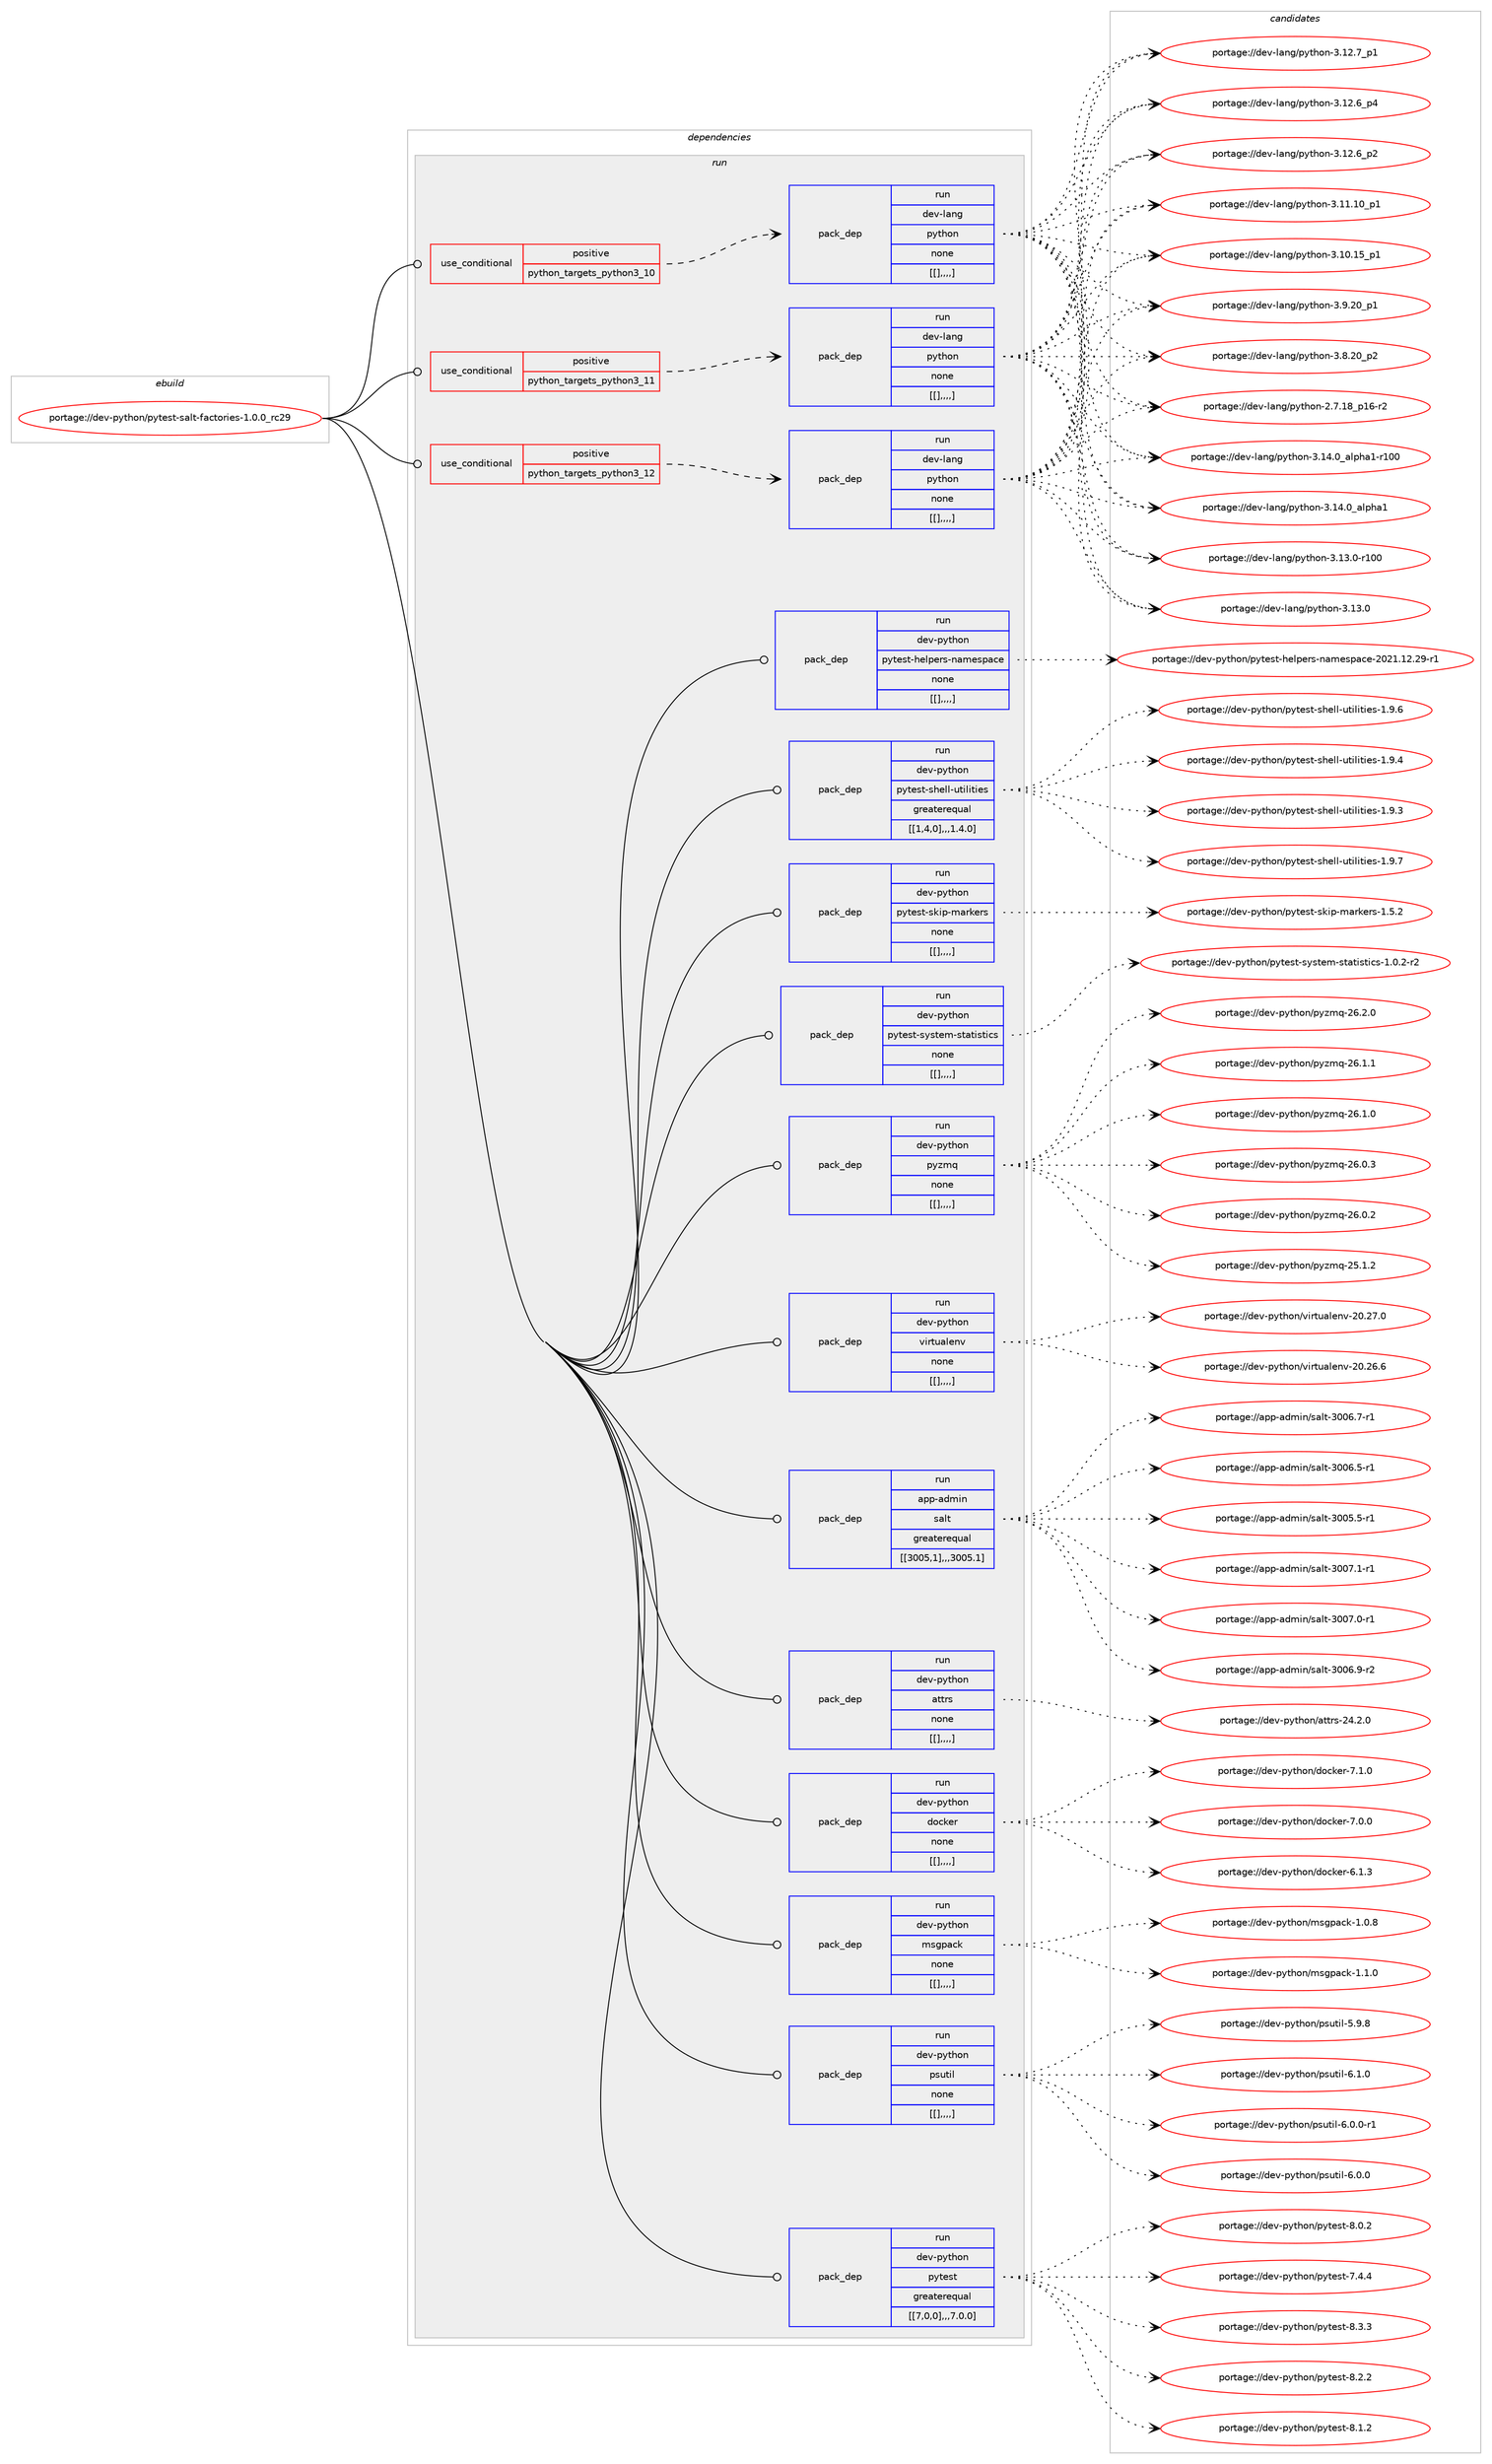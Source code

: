 digraph prolog {

# *************
# Graph options
# *************

newrank=true;
concentrate=true;
compound=true;
graph [rankdir=LR,fontname=Helvetica,fontsize=10,ranksep=1.5];#, ranksep=2.5, nodesep=0.2];
edge  [arrowhead=vee];
node  [fontname=Helvetica,fontsize=10];

# **********
# The ebuild
# **********

subgraph cluster_leftcol {
color=gray;
label=<<i>ebuild</i>>;
id [label="portage://dev-python/pytest-salt-factories-1.0.0_rc29", color=red, width=4, href="../dev-python/pytest-salt-factories-1.0.0_rc29.svg"];
}

# ****************
# The dependencies
# ****************

subgraph cluster_midcol {
color=gray;
label=<<i>dependencies</i>>;
subgraph cluster_compile {
fillcolor="#eeeeee";
style=filled;
label=<<i>compile</i>>;
}
subgraph cluster_compileandrun {
fillcolor="#eeeeee";
style=filled;
label=<<i>compile and run</i>>;
}
subgraph cluster_run {
fillcolor="#eeeeee";
style=filled;
label=<<i>run</i>>;
subgraph cond40654 {
dependency165936 [label=<<TABLE BORDER="0" CELLBORDER="1" CELLSPACING="0" CELLPADDING="4"><TR><TD ROWSPAN="3" CELLPADDING="10">use_conditional</TD></TR><TR><TD>positive</TD></TR><TR><TD>python_targets_python3_10</TD></TR></TABLE>>, shape=none, color=red];
subgraph pack123968 {
dependency165973 [label=<<TABLE BORDER="0" CELLBORDER="1" CELLSPACING="0" CELLPADDING="4" WIDTH="220"><TR><TD ROWSPAN="6" CELLPADDING="30">pack_dep</TD></TR><TR><TD WIDTH="110">run</TD></TR><TR><TD>dev-lang</TD></TR><TR><TD>python</TD></TR><TR><TD>none</TD></TR><TR><TD>[[],,,,]</TD></TR></TABLE>>, shape=none, color=blue];
}
dependency165936:e -> dependency165973:w [weight=20,style="dashed",arrowhead="vee"];
}
id:e -> dependency165936:w [weight=20,style="solid",arrowhead="odot"];
subgraph cond40683 {
dependency165995 [label=<<TABLE BORDER="0" CELLBORDER="1" CELLSPACING="0" CELLPADDING="4"><TR><TD ROWSPAN="3" CELLPADDING="10">use_conditional</TD></TR><TR><TD>positive</TD></TR><TR><TD>python_targets_python3_11</TD></TR></TABLE>>, shape=none, color=red];
subgraph pack124000 {
dependency166014 [label=<<TABLE BORDER="0" CELLBORDER="1" CELLSPACING="0" CELLPADDING="4" WIDTH="220"><TR><TD ROWSPAN="6" CELLPADDING="30">pack_dep</TD></TR><TR><TD WIDTH="110">run</TD></TR><TR><TD>dev-lang</TD></TR><TR><TD>python</TD></TR><TR><TD>none</TD></TR><TR><TD>[[],,,,]</TD></TR></TABLE>>, shape=none, color=blue];
}
dependency165995:e -> dependency166014:w [weight=20,style="dashed",arrowhead="vee"];
}
id:e -> dependency165995:w [weight=20,style="solid",arrowhead="odot"];
subgraph cond40690 {
dependency166078 [label=<<TABLE BORDER="0" CELLBORDER="1" CELLSPACING="0" CELLPADDING="4"><TR><TD ROWSPAN="3" CELLPADDING="10">use_conditional</TD></TR><TR><TD>positive</TD></TR><TR><TD>python_targets_python3_12</TD></TR></TABLE>>, shape=none, color=red];
subgraph pack124060 {
dependency166138 [label=<<TABLE BORDER="0" CELLBORDER="1" CELLSPACING="0" CELLPADDING="4" WIDTH="220"><TR><TD ROWSPAN="6" CELLPADDING="30">pack_dep</TD></TR><TR><TD WIDTH="110">run</TD></TR><TR><TD>dev-lang</TD></TR><TR><TD>python</TD></TR><TR><TD>none</TD></TR><TR><TD>[[],,,,]</TD></TR></TABLE>>, shape=none, color=blue];
}
dependency166078:e -> dependency166138:w [weight=20,style="dashed",arrowhead="vee"];
}
id:e -> dependency166078:w [weight=20,style="solid",arrowhead="odot"];
subgraph pack124085 {
dependency166181 [label=<<TABLE BORDER="0" CELLBORDER="1" CELLSPACING="0" CELLPADDING="4" WIDTH="220"><TR><TD ROWSPAN="6" CELLPADDING="30">pack_dep</TD></TR><TR><TD WIDTH="110">run</TD></TR><TR><TD>app-admin</TD></TR><TR><TD>salt</TD></TR><TR><TD>greaterequal</TD></TR><TR><TD>[[3005,1],,,3005.1]</TD></TR></TABLE>>, shape=none, color=blue];
}
id:e -> dependency166181:w [weight=20,style="solid",arrowhead="odot"];
subgraph pack124116 {
dependency166205 [label=<<TABLE BORDER="0" CELLBORDER="1" CELLSPACING="0" CELLPADDING="4" WIDTH="220"><TR><TD ROWSPAN="6" CELLPADDING="30">pack_dep</TD></TR><TR><TD WIDTH="110">run</TD></TR><TR><TD>dev-python</TD></TR><TR><TD>attrs</TD></TR><TR><TD>none</TD></TR><TR><TD>[[],,,,]</TD></TR></TABLE>>, shape=none, color=blue];
}
id:e -> dependency166205:w [weight=20,style="solid",arrowhead="odot"];
subgraph pack124119 {
dependency166207 [label=<<TABLE BORDER="0" CELLBORDER="1" CELLSPACING="0" CELLPADDING="4" WIDTH="220"><TR><TD ROWSPAN="6" CELLPADDING="30">pack_dep</TD></TR><TR><TD WIDTH="110">run</TD></TR><TR><TD>dev-python</TD></TR><TR><TD>docker</TD></TR><TR><TD>none</TD></TR><TR><TD>[[],,,,]</TD></TR></TABLE>>, shape=none, color=blue];
}
id:e -> dependency166207:w [weight=20,style="solid",arrowhead="odot"];
subgraph pack124120 {
dependency166254 [label=<<TABLE BORDER="0" CELLBORDER="1" CELLSPACING="0" CELLPADDING="4" WIDTH="220"><TR><TD ROWSPAN="6" CELLPADDING="30">pack_dep</TD></TR><TR><TD WIDTH="110">run</TD></TR><TR><TD>dev-python</TD></TR><TR><TD>msgpack</TD></TR><TR><TD>none</TD></TR><TR><TD>[[],,,,]</TD></TR></TABLE>>, shape=none, color=blue];
}
id:e -> dependency166254:w [weight=20,style="solid",arrowhead="odot"];
subgraph pack124144 {
dependency166259 [label=<<TABLE BORDER="0" CELLBORDER="1" CELLSPACING="0" CELLPADDING="4" WIDTH="220"><TR><TD ROWSPAN="6" CELLPADDING="30">pack_dep</TD></TR><TR><TD WIDTH="110">run</TD></TR><TR><TD>dev-python</TD></TR><TR><TD>psutil</TD></TR><TR><TD>none</TD></TR><TR><TD>[[],,,,]</TD></TR></TABLE>>, shape=none, color=blue];
}
id:e -> dependency166259:w [weight=20,style="solid",arrowhead="odot"];
subgraph pack124148 {
dependency166263 [label=<<TABLE BORDER="0" CELLBORDER="1" CELLSPACING="0" CELLPADDING="4" WIDTH="220"><TR><TD ROWSPAN="6" CELLPADDING="30">pack_dep</TD></TR><TR><TD WIDTH="110">run</TD></TR><TR><TD>dev-python</TD></TR><TR><TD>pytest</TD></TR><TR><TD>greaterequal</TD></TR><TR><TD>[[7,0,0],,,7.0.0]</TD></TR></TABLE>>, shape=none, color=blue];
}
id:e -> dependency166263:w [weight=20,style="solid",arrowhead="odot"];
subgraph pack124151 {
dependency166265 [label=<<TABLE BORDER="0" CELLBORDER="1" CELLSPACING="0" CELLPADDING="4" WIDTH="220"><TR><TD ROWSPAN="6" CELLPADDING="30">pack_dep</TD></TR><TR><TD WIDTH="110">run</TD></TR><TR><TD>dev-python</TD></TR><TR><TD>pytest-helpers-namespace</TD></TR><TR><TD>none</TD></TR><TR><TD>[[],,,,]</TD></TR></TABLE>>, shape=none, color=blue];
}
id:e -> dependency166265:w [weight=20,style="solid",arrowhead="odot"];
subgraph pack124152 {
dependency166267 [label=<<TABLE BORDER="0" CELLBORDER="1" CELLSPACING="0" CELLPADDING="4" WIDTH="220"><TR><TD ROWSPAN="6" CELLPADDING="30">pack_dep</TD></TR><TR><TD WIDTH="110">run</TD></TR><TR><TD>dev-python</TD></TR><TR><TD>pytest-shell-utilities</TD></TR><TR><TD>greaterequal</TD></TR><TR><TD>[[1,4,0],,,1.4.0]</TD></TR></TABLE>>, shape=none, color=blue];
}
id:e -> dependency166267:w [weight=20,style="solid",arrowhead="odot"];
subgraph pack124155 {
dependency166406 [label=<<TABLE BORDER="0" CELLBORDER="1" CELLSPACING="0" CELLPADDING="4" WIDTH="220"><TR><TD ROWSPAN="6" CELLPADDING="30">pack_dep</TD></TR><TR><TD WIDTH="110">run</TD></TR><TR><TD>dev-python</TD></TR><TR><TD>pytest-skip-markers</TD></TR><TR><TD>none</TD></TR><TR><TD>[[],,,,]</TD></TR></TABLE>>, shape=none, color=blue];
}
id:e -> dependency166406:w [weight=20,style="solid",arrowhead="odot"];
subgraph pack124242 {
dependency166453 [label=<<TABLE BORDER="0" CELLBORDER="1" CELLSPACING="0" CELLPADDING="4" WIDTH="220"><TR><TD ROWSPAN="6" CELLPADDING="30">pack_dep</TD></TR><TR><TD WIDTH="110">run</TD></TR><TR><TD>dev-python</TD></TR><TR><TD>pytest-system-statistics</TD></TR><TR><TD>none</TD></TR><TR><TD>[[],,,,]</TD></TR></TABLE>>, shape=none, color=blue];
}
id:e -> dependency166453:w [weight=20,style="solid",arrowhead="odot"];
subgraph pack124274 {
dependency166525 [label=<<TABLE BORDER="0" CELLBORDER="1" CELLSPACING="0" CELLPADDING="4" WIDTH="220"><TR><TD ROWSPAN="6" CELLPADDING="30">pack_dep</TD></TR><TR><TD WIDTH="110">run</TD></TR><TR><TD>dev-python</TD></TR><TR><TD>pyzmq</TD></TR><TR><TD>none</TD></TR><TR><TD>[[],,,,]</TD></TR></TABLE>>, shape=none, color=blue];
}
id:e -> dependency166525:w [weight=20,style="solid",arrowhead="odot"];
subgraph pack124336 {
dependency166552 [label=<<TABLE BORDER="0" CELLBORDER="1" CELLSPACING="0" CELLPADDING="4" WIDTH="220"><TR><TD ROWSPAN="6" CELLPADDING="30">pack_dep</TD></TR><TR><TD WIDTH="110">run</TD></TR><TR><TD>dev-python</TD></TR><TR><TD>virtualenv</TD></TR><TR><TD>none</TD></TR><TR><TD>[[],,,,]</TD></TR></TABLE>>, shape=none, color=blue];
}
id:e -> dependency166552:w [weight=20,style="solid",arrowhead="odot"];
}
}

# **************
# The candidates
# **************

subgraph cluster_choices {
rank=same;
color=gray;
label=<<i>candidates</i>>;

subgraph choice124023 {
color=black;
nodesep=1;
choice100101118451089711010347112121116104111110455146495246489597108112104974945114494848 [label="portage://dev-lang/python-3.14.0_alpha1-r100", color=red, width=4,href="../dev-lang/python-3.14.0_alpha1-r100.svg"];
choice1001011184510897110103471121211161041111104551464952464895971081121049749 [label="portage://dev-lang/python-3.14.0_alpha1", color=red, width=4,href="../dev-lang/python-3.14.0_alpha1.svg"];
choice1001011184510897110103471121211161041111104551464951464845114494848 [label="portage://dev-lang/python-3.13.0-r100", color=red, width=4,href="../dev-lang/python-3.13.0-r100.svg"];
choice10010111845108971101034711212111610411111045514649514648 [label="portage://dev-lang/python-3.13.0", color=red, width=4,href="../dev-lang/python-3.13.0.svg"];
choice100101118451089711010347112121116104111110455146495046559511249 [label="portage://dev-lang/python-3.12.7_p1", color=red, width=4,href="../dev-lang/python-3.12.7_p1.svg"];
choice100101118451089711010347112121116104111110455146495046549511252 [label="portage://dev-lang/python-3.12.6_p4", color=red, width=4,href="../dev-lang/python-3.12.6_p4.svg"];
choice100101118451089711010347112121116104111110455146495046549511250 [label="portage://dev-lang/python-3.12.6_p2", color=red, width=4,href="../dev-lang/python-3.12.6_p2.svg"];
choice10010111845108971101034711212111610411111045514649494649489511249 [label="portage://dev-lang/python-3.11.10_p1", color=red, width=4,href="../dev-lang/python-3.11.10_p1.svg"];
choice10010111845108971101034711212111610411111045514649484649539511249 [label="portage://dev-lang/python-3.10.15_p1", color=red, width=4,href="../dev-lang/python-3.10.15_p1.svg"];
choice100101118451089711010347112121116104111110455146574650489511249 [label="portage://dev-lang/python-3.9.20_p1", color=red, width=4,href="../dev-lang/python-3.9.20_p1.svg"];
choice100101118451089711010347112121116104111110455146564650489511250 [label="portage://dev-lang/python-3.8.20_p2", color=red, width=4,href="../dev-lang/python-3.8.20_p2.svg"];
choice100101118451089711010347112121116104111110455046554649569511249544511450 [label="portage://dev-lang/python-2.7.18_p16-r2", color=red, width=4,href="../dev-lang/python-2.7.18_p16-r2.svg"];
dependency165973:e -> choice100101118451089711010347112121116104111110455146495246489597108112104974945114494848:w [style=dotted,weight="100"];
dependency165973:e -> choice1001011184510897110103471121211161041111104551464952464895971081121049749:w [style=dotted,weight="100"];
dependency165973:e -> choice1001011184510897110103471121211161041111104551464951464845114494848:w [style=dotted,weight="100"];
dependency165973:e -> choice10010111845108971101034711212111610411111045514649514648:w [style=dotted,weight="100"];
dependency165973:e -> choice100101118451089711010347112121116104111110455146495046559511249:w [style=dotted,weight="100"];
dependency165973:e -> choice100101118451089711010347112121116104111110455146495046549511252:w [style=dotted,weight="100"];
dependency165973:e -> choice100101118451089711010347112121116104111110455146495046549511250:w [style=dotted,weight="100"];
dependency165973:e -> choice10010111845108971101034711212111610411111045514649494649489511249:w [style=dotted,weight="100"];
dependency165973:e -> choice10010111845108971101034711212111610411111045514649484649539511249:w [style=dotted,weight="100"];
dependency165973:e -> choice100101118451089711010347112121116104111110455146574650489511249:w [style=dotted,weight="100"];
dependency165973:e -> choice100101118451089711010347112121116104111110455146564650489511250:w [style=dotted,weight="100"];
dependency165973:e -> choice100101118451089711010347112121116104111110455046554649569511249544511450:w [style=dotted,weight="100"];
}
subgraph choice124052 {
color=black;
nodesep=1;
choice100101118451089711010347112121116104111110455146495246489597108112104974945114494848 [label="portage://dev-lang/python-3.14.0_alpha1-r100", color=red, width=4,href="../dev-lang/python-3.14.0_alpha1-r100.svg"];
choice1001011184510897110103471121211161041111104551464952464895971081121049749 [label="portage://dev-lang/python-3.14.0_alpha1", color=red, width=4,href="../dev-lang/python-3.14.0_alpha1.svg"];
choice1001011184510897110103471121211161041111104551464951464845114494848 [label="portage://dev-lang/python-3.13.0-r100", color=red, width=4,href="../dev-lang/python-3.13.0-r100.svg"];
choice10010111845108971101034711212111610411111045514649514648 [label="portage://dev-lang/python-3.13.0", color=red, width=4,href="../dev-lang/python-3.13.0.svg"];
choice100101118451089711010347112121116104111110455146495046559511249 [label="portage://dev-lang/python-3.12.7_p1", color=red, width=4,href="../dev-lang/python-3.12.7_p1.svg"];
choice100101118451089711010347112121116104111110455146495046549511252 [label="portage://dev-lang/python-3.12.6_p4", color=red, width=4,href="../dev-lang/python-3.12.6_p4.svg"];
choice100101118451089711010347112121116104111110455146495046549511250 [label="portage://dev-lang/python-3.12.6_p2", color=red, width=4,href="../dev-lang/python-3.12.6_p2.svg"];
choice10010111845108971101034711212111610411111045514649494649489511249 [label="portage://dev-lang/python-3.11.10_p1", color=red, width=4,href="../dev-lang/python-3.11.10_p1.svg"];
choice10010111845108971101034711212111610411111045514649484649539511249 [label="portage://dev-lang/python-3.10.15_p1", color=red, width=4,href="../dev-lang/python-3.10.15_p1.svg"];
choice100101118451089711010347112121116104111110455146574650489511249 [label="portage://dev-lang/python-3.9.20_p1", color=red, width=4,href="../dev-lang/python-3.9.20_p1.svg"];
choice100101118451089711010347112121116104111110455146564650489511250 [label="portage://dev-lang/python-3.8.20_p2", color=red, width=4,href="../dev-lang/python-3.8.20_p2.svg"];
choice100101118451089711010347112121116104111110455046554649569511249544511450 [label="portage://dev-lang/python-2.7.18_p16-r2", color=red, width=4,href="../dev-lang/python-2.7.18_p16-r2.svg"];
dependency166014:e -> choice100101118451089711010347112121116104111110455146495246489597108112104974945114494848:w [style=dotted,weight="100"];
dependency166014:e -> choice1001011184510897110103471121211161041111104551464952464895971081121049749:w [style=dotted,weight="100"];
dependency166014:e -> choice1001011184510897110103471121211161041111104551464951464845114494848:w [style=dotted,weight="100"];
dependency166014:e -> choice10010111845108971101034711212111610411111045514649514648:w [style=dotted,weight="100"];
dependency166014:e -> choice100101118451089711010347112121116104111110455146495046559511249:w [style=dotted,weight="100"];
dependency166014:e -> choice100101118451089711010347112121116104111110455146495046549511252:w [style=dotted,weight="100"];
dependency166014:e -> choice100101118451089711010347112121116104111110455146495046549511250:w [style=dotted,weight="100"];
dependency166014:e -> choice10010111845108971101034711212111610411111045514649494649489511249:w [style=dotted,weight="100"];
dependency166014:e -> choice10010111845108971101034711212111610411111045514649484649539511249:w [style=dotted,weight="100"];
dependency166014:e -> choice100101118451089711010347112121116104111110455146574650489511249:w [style=dotted,weight="100"];
dependency166014:e -> choice100101118451089711010347112121116104111110455146564650489511250:w [style=dotted,weight="100"];
dependency166014:e -> choice100101118451089711010347112121116104111110455046554649569511249544511450:w [style=dotted,weight="100"];
}
subgraph choice124057 {
color=black;
nodesep=1;
choice100101118451089711010347112121116104111110455146495246489597108112104974945114494848 [label="portage://dev-lang/python-3.14.0_alpha1-r100", color=red, width=4,href="../dev-lang/python-3.14.0_alpha1-r100.svg"];
choice1001011184510897110103471121211161041111104551464952464895971081121049749 [label="portage://dev-lang/python-3.14.0_alpha1", color=red, width=4,href="../dev-lang/python-3.14.0_alpha1.svg"];
choice1001011184510897110103471121211161041111104551464951464845114494848 [label="portage://dev-lang/python-3.13.0-r100", color=red, width=4,href="../dev-lang/python-3.13.0-r100.svg"];
choice10010111845108971101034711212111610411111045514649514648 [label="portage://dev-lang/python-3.13.0", color=red, width=4,href="../dev-lang/python-3.13.0.svg"];
choice100101118451089711010347112121116104111110455146495046559511249 [label="portage://dev-lang/python-3.12.7_p1", color=red, width=4,href="../dev-lang/python-3.12.7_p1.svg"];
choice100101118451089711010347112121116104111110455146495046549511252 [label="portage://dev-lang/python-3.12.6_p4", color=red, width=4,href="../dev-lang/python-3.12.6_p4.svg"];
choice100101118451089711010347112121116104111110455146495046549511250 [label="portage://dev-lang/python-3.12.6_p2", color=red, width=4,href="../dev-lang/python-3.12.6_p2.svg"];
choice10010111845108971101034711212111610411111045514649494649489511249 [label="portage://dev-lang/python-3.11.10_p1", color=red, width=4,href="../dev-lang/python-3.11.10_p1.svg"];
choice10010111845108971101034711212111610411111045514649484649539511249 [label="portage://dev-lang/python-3.10.15_p1", color=red, width=4,href="../dev-lang/python-3.10.15_p1.svg"];
choice100101118451089711010347112121116104111110455146574650489511249 [label="portage://dev-lang/python-3.9.20_p1", color=red, width=4,href="../dev-lang/python-3.9.20_p1.svg"];
choice100101118451089711010347112121116104111110455146564650489511250 [label="portage://dev-lang/python-3.8.20_p2", color=red, width=4,href="../dev-lang/python-3.8.20_p2.svg"];
choice100101118451089711010347112121116104111110455046554649569511249544511450 [label="portage://dev-lang/python-2.7.18_p16-r2", color=red, width=4,href="../dev-lang/python-2.7.18_p16-r2.svg"];
dependency166138:e -> choice100101118451089711010347112121116104111110455146495246489597108112104974945114494848:w [style=dotted,weight="100"];
dependency166138:e -> choice1001011184510897110103471121211161041111104551464952464895971081121049749:w [style=dotted,weight="100"];
dependency166138:e -> choice1001011184510897110103471121211161041111104551464951464845114494848:w [style=dotted,weight="100"];
dependency166138:e -> choice10010111845108971101034711212111610411111045514649514648:w [style=dotted,weight="100"];
dependency166138:e -> choice100101118451089711010347112121116104111110455146495046559511249:w [style=dotted,weight="100"];
dependency166138:e -> choice100101118451089711010347112121116104111110455146495046549511252:w [style=dotted,weight="100"];
dependency166138:e -> choice100101118451089711010347112121116104111110455146495046549511250:w [style=dotted,weight="100"];
dependency166138:e -> choice10010111845108971101034711212111610411111045514649494649489511249:w [style=dotted,weight="100"];
dependency166138:e -> choice10010111845108971101034711212111610411111045514649484649539511249:w [style=dotted,weight="100"];
dependency166138:e -> choice100101118451089711010347112121116104111110455146574650489511249:w [style=dotted,weight="100"];
dependency166138:e -> choice100101118451089711010347112121116104111110455146564650489511250:w [style=dotted,weight="100"];
dependency166138:e -> choice100101118451089711010347112121116104111110455046554649569511249544511450:w [style=dotted,weight="100"];
}
subgraph choice124067 {
color=black;
nodesep=1;
choice9711211245971001091051104711597108116455148485546494511449 [label="portage://app-admin/salt-3007.1-r1", color=red, width=4,href="../app-admin/salt-3007.1-r1.svg"];
choice9711211245971001091051104711597108116455148485546484511449 [label="portage://app-admin/salt-3007.0-r1", color=red, width=4,href="../app-admin/salt-3007.0-r1.svg"];
choice9711211245971001091051104711597108116455148485446574511450 [label="portage://app-admin/salt-3006.9-r2", color=red, width=4,href="../app-admin/salt-3006.9-r2.svg"];
choice9711211245971001091051104711597108116455148485446554511449 [label="portage://app-admin/salt-3006.7-r1", color=red, width=4,href="../app-admin/salt-3006.7-r1.svg"];
choice9711211245971001091051104711597108116455148485446534511449 [label="portage://app-admin/salt-3006.5-r1", color=red, width=4,href="../app-admin/salt-3006.5-r1.svg"];
choice9711211245971001091051104711597108116455148485346534511449 [label="portage://app-admin/salt-3005.5-r1", color=red, width=4,href="../app-admin/salt-3005.5-r1.svg"];
dependency166181:e -> choice9711211245971001091051104711597108116455148485546494511449:w [style=dotted,weight="100"];
dependency166181:e -> choice9711211245971001091051104711597108116455148485546484511449:w [style=dotted,weight="100"];
dependency166181:e -> choice9711211245971001091051104711597108116455148485446574511450:w [style=dotted,weight="100"];
dependency166181:e -> choice9711211245971001091051104711597108116455148485446554511449:w [style=dotted,weight="100"];
dependency166181:e -> choice9711211245971001091051104711597108116455148485446534511449:w [style=dotted,weight="100"];
dependency166181:e -> choice9711211245971001091051104711597108116455148485346534511449:w [style=dotted,weight="100"];
}
subgraph choice124082 {
color=black;
nodesep=1;
choice10010111845112121116104111110479711611611411545505246504648 [label="portage://dev-python/attrs-24.2.0", color=red, width=4,href="../dev-python/attrs-24.2.0.svg"];
dependency166205:e -> choice10010111845112121116104111110479711611611411545505246504648:w [style=dotted,weight="100"];
}
subgraph choice124086 {
color=black;
nodesep=1;
choice100101118451121211161041111104710011199107101114455546494648 [label="portage://dev-python/docker-7.1.0", color=red, width=4,href="../dev-python/docker-7.1.0.svg"];
choice100101118451121211161041111104710011199107101114455546484648 [label="portage://dev-python/docker-7.0.0", color=red, width=4,href="../dev-python/docker-7.0.0.svg"];
choice100101118451121211161041111104710011199107101114455446494651 [label="portage://dev-python/docker-6.1.3", color=red, width=4,href="../dev-python/docker-6.1.3.svg"];
dependency166207:e -> choice100101118451121211161041111104710011199107101114455546494648:w [style=dotted,weight="100"];
dependency166207:e -> choice100101118451121211161041111104710011199107101114455546484648:w [style=dotted,weight="100"];
dependency166207:e -> choice100101118451121211161041111104710011199107101114455446494651:w [style=dotted,weight="100"];
}
subgraph choice124124 {
color=black;
nodesep=1;
choice10010111845112121116104111110471091151031129799107454946494648 [label="portage://dev-python/msgpack-1.1.0", color=red, width=4,href="../dev-python/msgpack-1.1.0.svg"];
choice10010111845112121116104111110471091151031129799107454946484656 [label="portage://dev-python/msgpack-1.0.8", color=red, width=4,href="../dev-python/msgpack-1.0.8.svg"];
dependency166254:e -> choice10010111845112121116104111110471091151031129799107454946494648:w [style=dotted,weight="100"];
dependency166254:e -> choice10010111845112121116104111110471091151031129799107454946484656:w [style=dotted,weight="100"];
}
subgraph choice124129 {
color=black;
nodesep=1;
choice1001011184511212111610411111047112115117116105108455446494648 [label="portage://dev-python/psutil-6.1.0", color=red, width=4,href="../dev-python/psutil-6.1.0.svg"];
choice10010111845112121116104111110471121151171161051084554464846484511449 [label="portage://dev-python/psutil-6.0.0-r1", color=red, width=4,href="../dev-python/psutil-6.0.0-r1.svg"];
choice1001011184511212111610411111047112115117116105108455446484648 [label="portage://dev-python/psutil-6.0.0", color=red, width=4,href="../dev-python/psutil-6.0.0.svg"];
choice1001011184511212111610411111047112115117116105108455346574656 [label="portage://dev-python/psutil-5.9.8", color=red, width=4,href="../dev-python/psutil-5.9.8.svg"];
dependency166259:e -> choice1001011184511212111610411111047112115117116105108455446494648:w [style=dotted,weight="100"];
dependency166259:e -> choice10010111845112121116104111110471121151171161051084554464846484511449:w [style=dotted,weight="100"];
dependency166259:e -> choice1001011184511212111610411111047112115117116105108455446484648:w [style=dotted,weight="100"];
dependency166259:e -> choice1001011184511212111610411111047112115117116105108455346574656:w [style=dotted,weight="100"];
}
subgraph choice124147 {
color=black;
nodesep=1;
choice1001011184511212111610411111047112121116101115116455646514651 [label="portage://dev-python/pytest-8.3.3", color=red, width=4,href="../dev-python/pytest-8.3.3.svg"];
choice1001011184511212111610411111047112121116101115116455646504650 [label="portage://dev-python/pytest-8.2.2", color=red, width=4,href="../dev-python/pytest-8.2.2.svg"];
choice1001011184511212111610411111047112121116101115116455646494650 [label="portage://dev-python/pytest-8.1.2", color=red, width=4,href="../dev-python/pytest-8.1.2.svg"];
choice1001011184511212111610411111047112121116101115116455646484650 [label="portage://dev-python/pytest-8.0.2", color=red, width=4,href="../dev-python/pytest-8.0.2.svg"];
choice1001011184511212111610411111047112121116101115116455546524652 [label="portage://dev-python/pytest-7.4.4", color=red, width=4,href="../dev-python/pytest-7.4.4.svg"];
dependency166263:e -> choice1001011184511212111610411111047112121116101115116455646514651:w [style=dotted,weight="100"];
dependency166263:e -> choice1001011184511212111610411111047112121116101115116455646504650:w [style=dotted,weight="100"];
dependency166263:e -> choice1001011184511212111610411111047112121116101115116455646494650:w [style=dotted,weight="100"];
dependency166263:e -> choice1001011184511212111610411111047112121116101115116455646484650:w [style=dotted,weight="100"];
dependency166263:e -> choice1001011184511212111610411111047112121116101115116455546524652:w [style=dotted,weight="100"];
}
subgraph choice124153 {
color=black;
nodesep=1;
choice1001011184511212111610411111047112121116101115116451041011081121011141154511097109101115112979910145504850494649504650574511449 [label="portage://dev-python/pytest-helpers-namespace-2021.12.29-r1", color=red, width=4,href="../dev-python/pytest-helpers-namespace-2021.12.29-r1.svg"];
dependency166265:e -> choice1001011184511212111610411111047112121116101115116451041011081121011141154511097109101115112979910145504850494649504650574511449:w [style=dotted,weight="100"];
}
subgraph choice124154 {
color=black;
nodesep=1;
choice10010111845112121116104111110471121211161011151164511510410110810845117116105108105116105101115454946574655 [label="portage://dev-python/pytest-shell-utilities-1.9.7", color=red, width=4,href="../dev-python/pytest-shell-utilities-1.9.7.svg"];
choice10010111845112121116104111110471121211161011151164511510410110810845117116105108105116105101115454946574654 [label="portage://dev-python/pytest-shell-utilities-1.9.6", color=red, width=4,href="../dev-python/pytest-shell-utilities-1.9.6.svg"];
choice10010111845112121116104111110471121211161011151164511510410110810845117116105108105116105101115454946574652 [label="portage://dev-python/pytest-shell-utilities-1.9.4", color=red, width=4,href="../dev-python/pytest-shell-utilities-1.9.4.svg"];
choice10010111845112121116104111110471121211161011151164511510410110810845117116105108105116105101115454946574651 [label="portage://dev-python/pytest-shell-utilities-1.9.3", color=red, width=4,href="../dev-python/pytest-shell-utilities-1.9.3.svg"];
dependency166267:e -> choice10010111845112121116104111110471121211161011151164511510410110810845117116105108105116105101115454946574655:w [style=dotted,weight="100"];
dependency166267:e -> choice10010111845112121116104111110471121211161011151164511510410110810845117116105108105116105101115454946574654:w [style=dotted,weight="100"];
dependency166267:e -> choice10010111845112121116104111110471121211161011151164511510410110810845117116105108105116105101115454946574652:w [style=dotted,weight="100"];
dependency166267:e -> choice10010111845112121116104111110471121211161011151164511510410110810845117116105108105116105101115454946574651:w [style=dotted,weight="100"];
}
subgraph choice124180 {
color=black;
nodesep=1;
choice1001011184511212111610411111047112121116101115116451151071051124510997114107101114115454946534650 [label="portage://dev-python/pytest-skip-markers-1.5.2", color=red, width=4,href="../dev-python/pytest-skip-markers-1.5.2.svg"];
dependency166406:e -> choice1001011184511212111610411111047112121116101115116451151071051124510997114107101114115454946534650:w [style=dotted,weight="100"];
}
subgraph choice124232 {
color=black;
nodesep=1;
choice1001011184511212111610411111047112121116101115116451151211151161011094511511697116105115116105991154549464846504511450 [label="portage://dev-python/pytest-system-statistics-1.0.2-r2", color=red, width=4,href="../dev-python/pytest-system-statistics-1.0.2-r2.svg"];
dependency166453:e -> choice1001011184511212111610411111047112121116101115116451151211151161011094511511697116105115116105991154549464846504511450:w [style=dotted,weight="100"];
}
subgraph choice124245 {
color=black;
nodesep=1;
choice100101118451121211161041111104711212112210911345505446504648 [label="portage://dev-python/pyzmq-26.2.0", color=red, width=4,href="../dev-python/pyzmq-26.2.0.svg"];
choice100101118451121211161041111104711212112210911345505446494649 [label="portage://dev-python/pyzmq-26.1.1", color=red, width=4,href="../dev-python/pyzmq-26.1.1.svg"];
choice100101118451121211161041111104711212112210911345505446494648 [label="portage://dev-python/pyzmq-26.1.0", color=red, width=4,href="../dev-python/pyzmq-26.1.0.svg"];
choice100101118451121211161041111104711212112210911345505446484651 [label="portage://dev-python/pyzmq-26.0.3", color=red, width=4,href="../dev-python/pyzmq-26.0.3.svg"];
choice100101118451121211161041111104711212112210911345505446484650 [label="portage://dev-python/pyzmq-26.0.2", color=red, width=4,href="../dev-python/pyzmq-26.0.2.svg"];
choice100101118451121211161041111104711212112210911345505346494650 [label="portage://dev-python/pyzmq-25.1.2", color=red, width=4,href="../dev-python/pyzmq-25.1.2.svg"];
dependency166525:e -> choice100101118451121211161041111104711212112210911345505446504648:w [style=dotted,weight="100"];
dependency166525:e -> choice100101118451121211161041111104711212112210911345505446494649:w [style=dotted,weight="100"];
dependency166525:e -> choice100101118451121211161041111104711212112210911345505446494648:w [style=dotted,weight="100"];
dependency166525:e -> choice100101118451121211161041111104711212112210911345505446484651:w [style=dotted,weight="100"];
dependency166525:e -> choice100101118451121211161041111104711212112210911345505446484650:w [style=dotted,weight="100"];
dependency166525:e -> choice100101118451121211161041111104711212112210911345505346494650:w [style=dotted,weight="100"];
}
subgraph choice124250 {
color=black;
nodesep=1;
choice1001011184511212111610411111047118105114116117971081011101184550484650554648 [label="portage://dev-python/virtualenv-20.27.0", color=red, width=4,href="../dev-python/virtualenv-20.27.0.svg"];
choice1001011184511212111610411111047118105114116117971081011101184550484650544654 [label="portage://dev-python/virtualenv-20.26.6", color=red, width=4,href="../dev-python/virtualenv-20.26.6.svg"];
dependency166552:e -> choice1001011184511212111610411111047118105114116117971081011101184550484650554648:w [style=dotted,weight="100"];
dependency166552:e -> choice1001011184511212111610411111047118105114116117971081011101184550484650544654:w [style=dotted,weight="100"];
}
}

}
